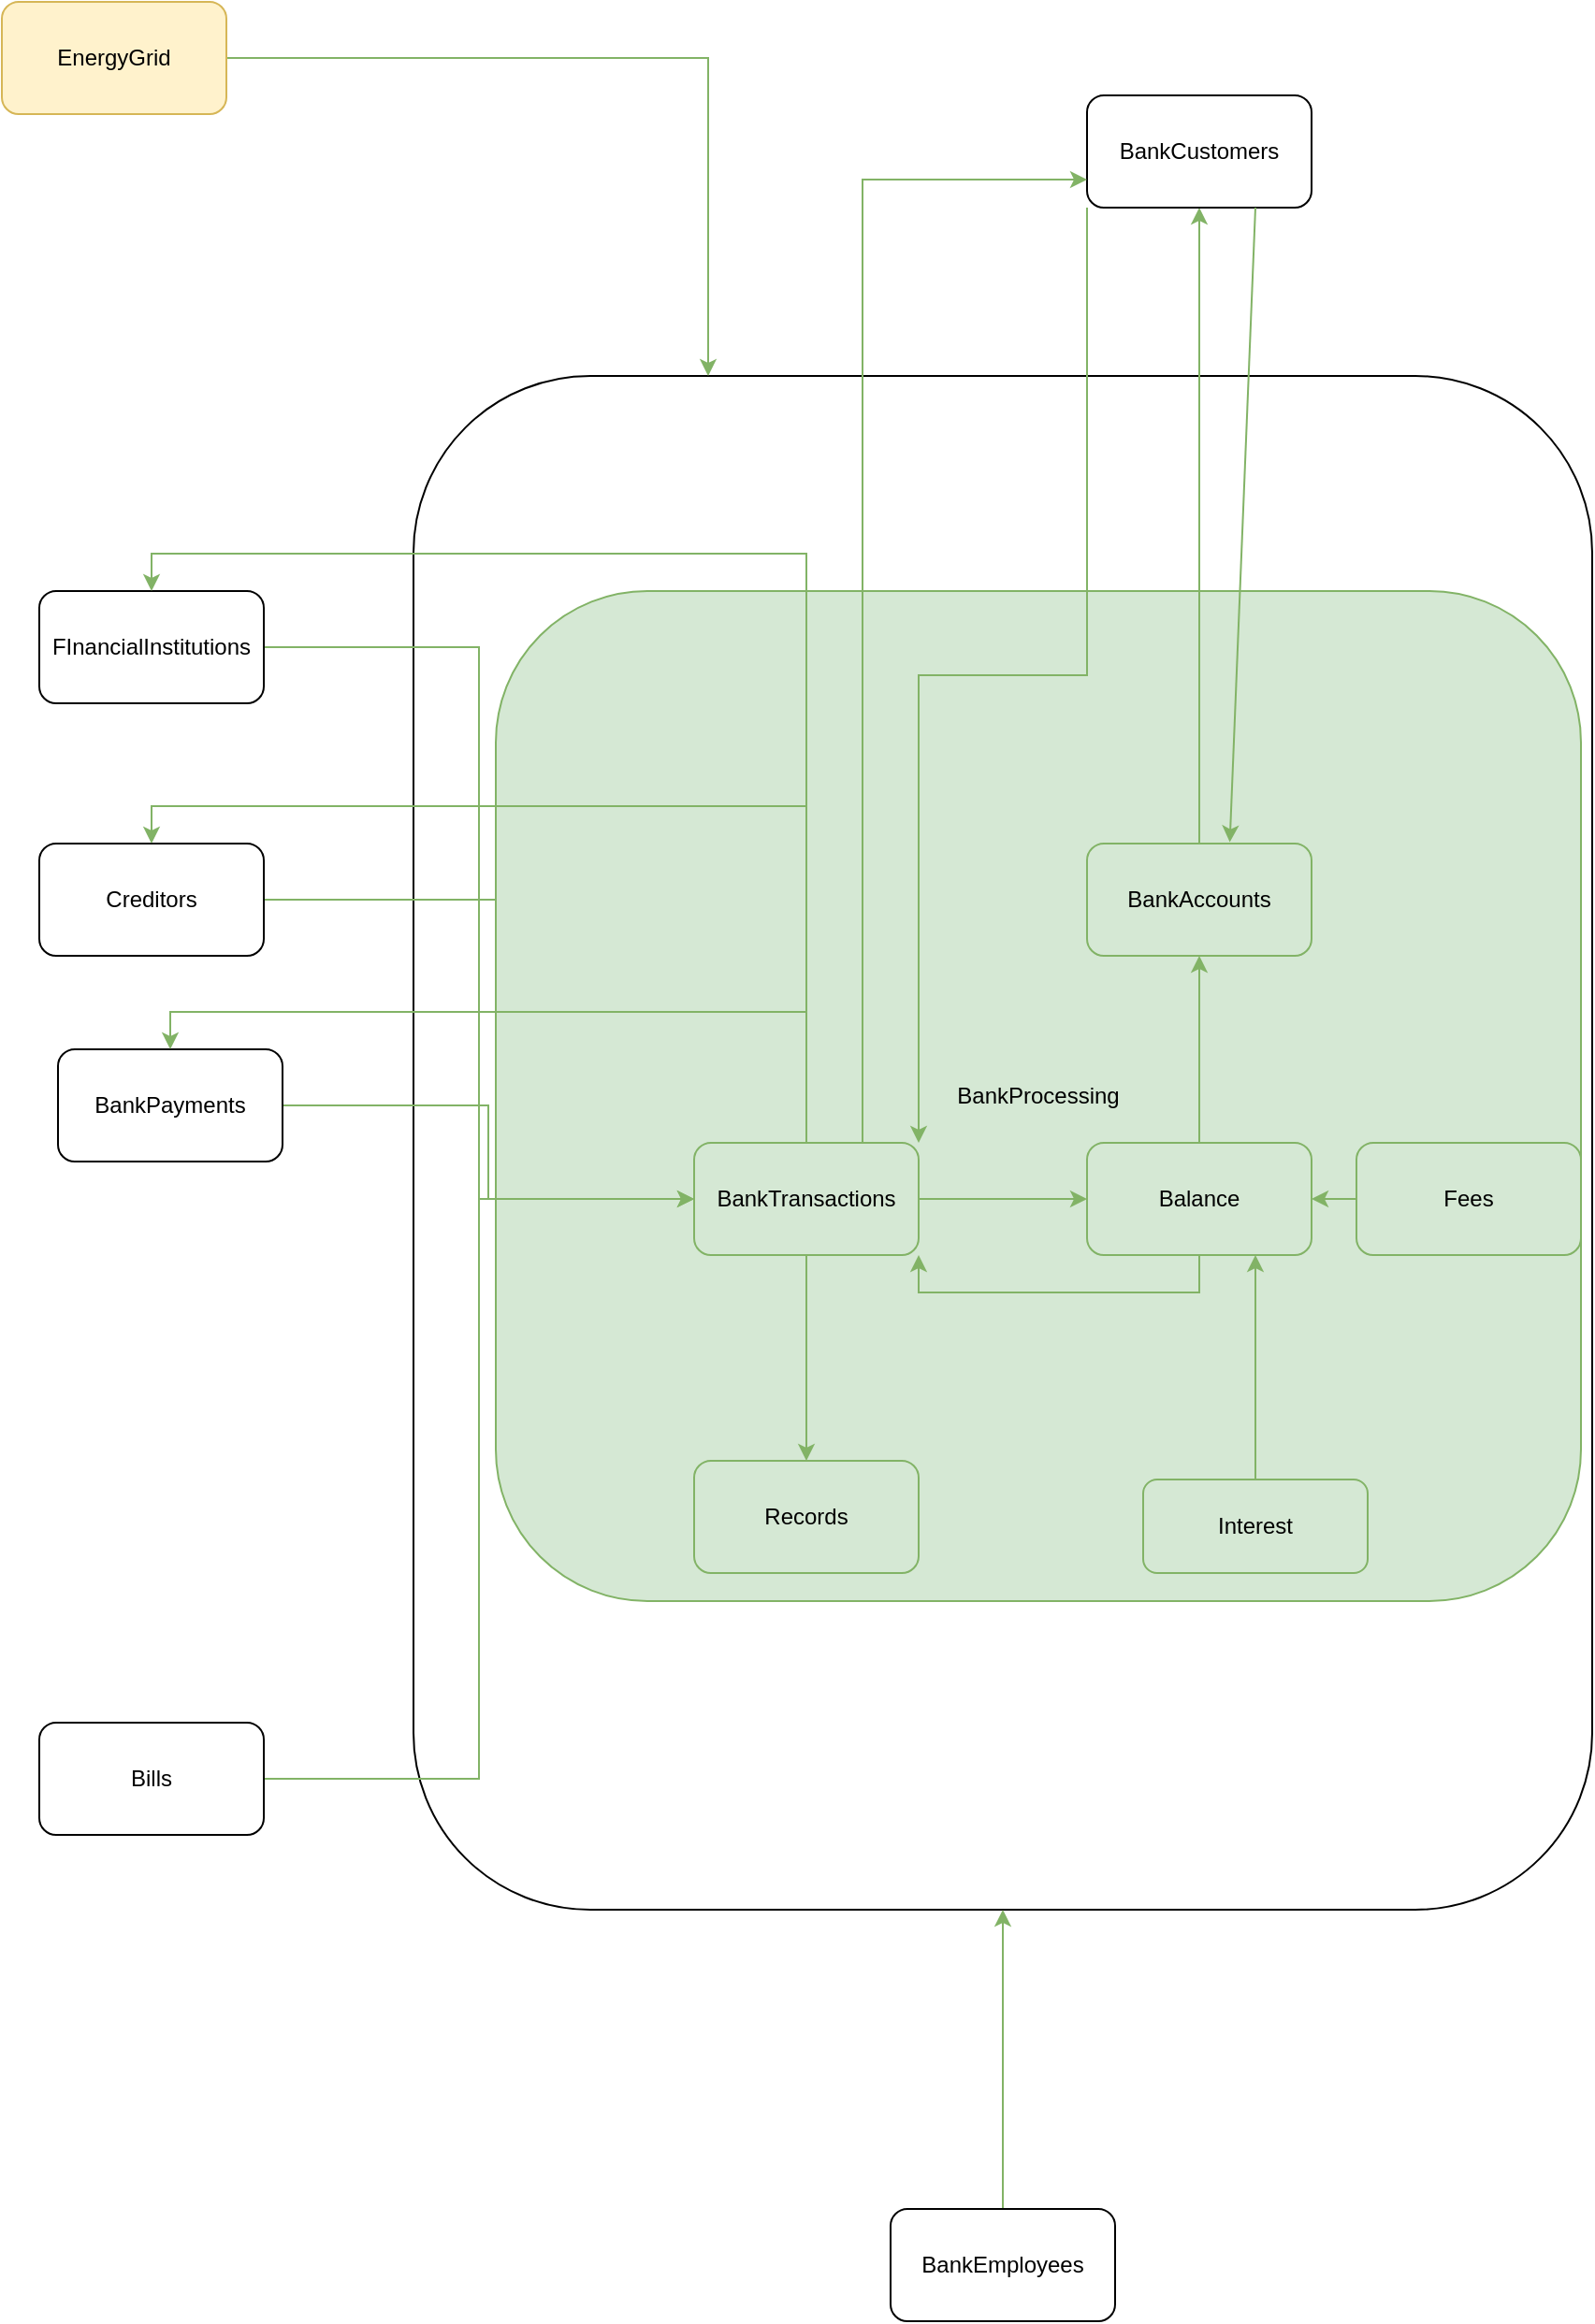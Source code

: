 <mxfile version="21.2.8" type="device">
  <diagram name="Page-1" id="ooNxPMyvKjt6BMF6Gc31">
    <mxGraphModel dx="1917" dy="2636" grid="1" gridSize="10" guides="1" tooltips="1" connect="1" arrows="1" fold="1" page="1" pageScale="1" pageWidth="827" pageHeight="1169" math="0" shadow="0">
      <root>
        <mxCell id="0" />
        <mxCell id="1" parent="0" />
        <mxCell id="XFF6hFFC8QsqOdEbk57y-1" value="" style="rounded=1;whiteSpace=wrap;html=1;" vertex="1" parent="1">
          <mxGeometry x="-90" y="-730" width="630" height="820" as="geometry" />
        </mxCell>
        <mxCell id="XFF6hFFC8QsqOdEbk57y-25" style="edgeStyle=orthogonalEdgeStyle;rounded=0;orthogonalLoop=1;jettySize=auto;html=1;entryX=0;entryY=0.5;entryDx=0;entryDy=0;fillColor=#d5e8d4;strokeColor=#82b366;" edge="1" parent="1" source="XFF6hFFC8QsqOdEbk57y-2" target="XFF6hFFC8QsqOdEbk57y-12">
          <mxGeometry relative="1" as="geometry" />
        </mxCell>
        <mxCell id="XFF6hFFC8QsqOdEbk57y-2" value="FInancialInstitutions" style="rounded=1;whiteSpace=wrap;html=1;" vertex="1" parent="1">
          <mxGeometry x="-290" y="-615" width="120" height="60" as="geometry" />
        </mxCell>
        <mxCell id="XFF6hFFC8QsqOdEbk57y-27" style="edgeStyle=orthogonalEdgeStyle;rounded=0;orthogonalLoop=1;jettySize=auto;html=1;exitX=1;exitY=0.5;exitDx=0;exitDy=0;fillColor=#d5e8d4;strokeColor=#82b366;" edge="1" parent="1" source="XFF6hFFC8QsqOdEbk57y-3">
          <mxGeometry relative="1" as="geometry">
            <mxPoint x="60.0" y="-290" as="targetPoint" />
          </mxGeometry>
        </mxCell>
        <mxCell id="XFF6hFFC8QsqOdEbk57y-46" value="BankProcessing" style="rounded=1;whiteSpace=wrap;html=1;fillColor=#d5e8d4;strokeColor=#82b366;" vertex="1" parent="1">
          <mxGeometry x="-46" y="-615" width="580" height="540" as="geometry" />
        </mxCell>
        <mxCell id="XFF6hFFC8QsqOdEbk57y-3" value="Creditors" style="rounded=1;whiteSpace=wrap;html=1;" vertex="1" parent="1">
          <mxGeometry x="-290" y="-480" width="120" height="60" as="geometry" />
        </mxCell>
        <mxCell id="XFF6hFFC8QsqOdEbk57y-16" style="edgeStyle=orthogonalEdgeStyle;rounded=0;orthogonalLoop=1;jettySize=auto;html=1;entryX=0.5;entryY=1;entryDx=0;entryDy=0;fillColor=#d5e8d4;strokeColor=#82b366;" edge="1" parent="1" source="XFF6hFFC8QsqOdEbk57y-4" target="XFF6hFFC8QsqOdEbk57y-1">
          <mxGeometry relative="1" as="geometry" />
        </mxCell>
        <mxCell id="XFF6hFFC8QsqOdEbk57y-4" value="BankEmployees" style="rounded=1;whiteSpace=wrap;html=1;" vertex="1" parent="1">
          <mxGeometry x="165" y="250" width="120" height="60" as="geometry" />
        </mxCell>
        <mxCell id="XFF6hFFC8QsqOdEbk57y-23" style="edgeStyle=orthogonalEdgeStyle;rounded=0;orthogonalLoop=1;jettySize=auto;html=1;exitX=0.5;exitY=0;exitDx=0;exitDy=0;entryX=0.5;entryY=1;entryDx=0;entryDy=0;fillColor=#d5e8d4;strokeColor=#82b366;" edge="1" parent="1" source="XFF6hFFC8QsqOdEbk57y-7" target="XFF6hFFC8QsqOdEbk57y-8">
          <mxGeometry relative="1" as="geometry" />
        </mxCell>
        <mxCell id="XFF6hFFC8QsqOdEbk57y-7" value="BankAccounts" style="rounded=1;whiteSpace=wrap;html=1;fillColor=#d5e8d4;strokeColor=#82b366;" vertex="1" parent="1">
          <mxGeometry x="270" y="-480" width="120" height="60" as="geometry" />
        </mxCell>
        <mxCell id="XFF6hFFC8QsqOdEbk57y-42" style="edgeStyle=orthogonalEdgeStyle;rounded=0;orthogonalLoop=1;jettySize=auto;html=1;exitX=0;exitY=1;exitDx=0;exitDy=0;entryX=1;entryY=0;entryDx=0;entryDy=0;fillColor=#d5e8d4;strokeColor=#82b366;" edge="1" parent="1" source="XFF6hFFC8QsqOdEbk57y-8" target="XFF6hFFC8QsqOdEbk57y-12">
          <mxGeometry relative="1" as="geometry" />
        </mxCell>
        <mxCell id="XFF6hFFC8QsqOdEbk57y-8" value="BankCustomers" style="rounded=1;whiteSpace=wrap;html=1;" vertex="1" parent="1">
          <mxGeometry x="270" y="-880" width="120" height="60" as="geometry" />
        </mxCell>
        <mxCell id="XFF6hFFC8QsqOdEbk57y-24" style="edgeStyle=orthogonalEdgeStyle;rounded=0;orthogonalLoop=1;jettySize=auto;html=1;entryX=0;entryY=0.5;entryDx=0;entryDy=0;fillColor=#d5e8d4;strokeColor=#82b366;" edge="1" parent="1" source="XFF6hFFC8QsqOdEbk57y-9" target="XFF6hFFC8QsqOdEbk57y-12">
          <mxGeometry relative="1" as="geometry" />
        </mxCell>
        <mxCell id="XFF6hFFC8QsqOdEbk57y-9" value="Bills" style="rounded=1;whiteSpace=wrap;html=1;" vertex="1" parent="1">
          <mxGeometry x="-290" y="-10" width="120" height="60" as="geometry" />
        </mxCell>
        <mxCell id="XFF6hFFC8QsqOdEbk57y-26" style="edgeStyle=orthogonalEdgeStyle;rounded=0;orthogonalLoop=1;jettySize=auto;html=1;exitX=1;exitY=0.5;exitDx=0;exitDy=0;entryX=0;entryY=0.5;entryDx=0;entryDy=0;fillColor=#d5e8d4;strokeColor=#82b366;" edge="1" parent="1" source="XFF6hFFC8QsqOdEbk57y-10" target="XFF6hFFC8QsqOdEbk57y-12">
          <mxGeometry relative="1" as="geometry">
            <mxPoint x="60.0" y="-290" as="targetPoint" />
            <Array as="points">
              <mxPoint x="-50" y="-340" />
              <mxPoint x="-50" y="-290" />
            </Array>
          </mxGeometry>
        </mxCell>
        <mxCell id="XFF6hFFC8QsqOdEbk57y-10" value="BankPayments" style="rounded=1;whiteSpace=wrap;html=1;" vertex="1" parent="1">
          <mxGeometry x="-280" y="-370" width="120" height="60" as="geometry" />
        </mxCell>
        <mxCell id="XFF6hFFC8QsqOdEbk57y-20" style="edgeStyle=orthogonalEdgeStyle;rounded=0;orthogonalLoop=1;jettySize=auto;html=1;entryX=0.5;entryY=1;entryDx=0;entryDy=0;fillColor=#d5e8d4;strokeColor=#82b366;" edge="1" parent="1" source="XFF6hFFC8QsqOdEbk57y-11" target="XFF6hFFC8QsqOdEbk57y-7">
          <mxGeometry relative="1" as="geometry" />
        </mxCell>
        <mxCell id="XFF6hFFC8QsqOdEbk57y-22" style="edgeStyle=orthogonalEdgeStyle;rounded=0;orthogonalLoop=1;jettySize=auto;html=1;exitX=0.5;exitY=1;exitDx=0;exitDy=0;entryX=1;entryY=1;entryDx=0;entryDy=0;fillColor=#d5e8d4;strokeColor=#82b366;" edge="1" parent="1" source="XFF6hFFC8QsqOdEbk57y-11" target="XFF6hFFC8QsqOdEbk57y-12">
          <mxGeometry relative="1" as="geometry" />
        </mxCell>
        <mxCell id="XFF6hFFC8QsqOdEbk57y-11" value="Balance" style="rounded=1;whiteSpace=wrap;html=1;fillColor=#d5e8d4;strokeColor=#82b366;" vertex="1" parent="1">
          <mxGeometry x="270" y="-320" width="120" height="60" as="geometry" />
        </mxCell>
        <mxCell id="XFF6hFFC8QsqOdEbk57y-15" style="edgeStyle=orthogonalEdgeStyle;rounded=0;orthogonalLoop=1;jettySize=auto;html=1;fillColor=#d5e8d4;strokeColor=#82b366;" edge="1" parent="1" source="XFF6hFFC8QsqOdEbk57y-12" target="XFF6hFFC8QsqOdEbk57y-13">
          <mxGeometry relative="1" as="geometry" />
        </mxCell>
        <mxCell id="XFF6hFFC8QsqOdEbk57y-17" style="edgeStyle=orthogonalEdgeStyle;rounded=0;orthogonalLoop=1;jettySize=auto;html=1;exitX=1;exitY=0.5;exitDx=0;exitDy=0;entryX=0;entryY=0.5;entryDx=0;entryDy=0;fillColor=#d5e8d4;strokeColor=#82b366;" edge="1" parent="1" source="XFF6hFFC8QsqOdEbk57y-12" target="XFF6hFFC8QsqOdEbk57y-11">
          <mxGeometry relative="1" as="geometry" />
        </mxCell>
        <mxCell id="XFF6hFFC8QsqOdEbk57y-32" style="edgeStyle=orthogonalEdgeStyle;rounded=0;orthogonalLoop=1;jettySize=auto;html=1;entryX=0.5;entryY=0;entryDx=0;entryDy=0;fillColor=#d5e8d4;strokeColor=#82b366;" edge="1" parent="1" source="XFF6hFFC8QsqOdEbk57y-12" target="XFF6hFFC8QsqOdEbk57y-2">
          <mxGeometry relative="1" as="geometry">
            <Array as="points">
              <mxPoint x="120" y="-635" />
              <mxPoint x="-230" y="-635" />
            </Array>
          </mxGeometry>
        </mxCell>
        <mxCell id="XFF6hFFC8QsqOdEbk57y-33" style="edgeStyle=orthogonalEdgeStyle;rounded=0;orthogonalLoop=1;jettySize=auto;html=1;exitX=0.5;exitY=0;exitDx=0;exitDy=0;entryX=0.5;entryY=0;entryDx=0;entryDy=0;fillColor=#d5e8d4;strokeColor=#82b366;" edge="1" parent="1" source="XFF6hFFC8QsqOdEbk57y-12" target="XFF6hFFC8QsqOdEbk57y-3">
          <mxGeometry relative="1" as="geometry" />
        </mxCell>
        <mxCell id="XFF6hFFC8QsqOdEbk57y-35" style="edgeStyle=orthogonalEdgeStyle;rounded=0;orthogonalLoop=1;jettySize=auto;html=1;exitX=0.5;exitY=0;exitDx=0;exitDy=0;entryX=0.5;entryY=0;entryDx=0;entryDy=0;fillColor=#d5e8d4;strokeColor=#82b366;" edge="1" parent="1" source="XFF6hFFC8QsqOdEbk57y-12" target="XFF6hFFC8QsqOdEbk57y-10">
          <mxGeometry relative="1" as="geometry" />
        </mxCell>
        <mxCell id="XFF6hFFC8QsqOdEbk57y-43" style="edgeStyle=orthogonalEdgeStyle;rounded=0;orthogonalLoop=1;jettySize=auto;html=1;exitX=0.75;exitY=0;exitDx=0;exitDy=0;entryX=0;entryY=0.75;entryDx=0;entryDy=0;fillColor=#d5e8d4;strokeColor=#82b366;" edge="1" parent="1" source="XFF6hFFC8QsqOdEbk57y-12" target="XFF6hFFC8QsqOdEbk57y-8">
          <mxGeometry relative="1" as="geometry" />
        </mxCell>
        <mxCell id="XFF6hFFC8QsqOdEbk57y-12" value="BankTransactions" style="rounded=1;whiteSpace=wrap;html=1;fillColor=#d5e8d4;strokeColor=#82b366;" vertex="1" parent="1">
          <mxGeometry x="60" y="-320" width="120" height="60" as="geometry" />
        </mxCell>
        <mxCell id="XFF6hFFC8QsqOdEbk57y-13" value="Records" style="rounded=1;whiteSpace=wrap;html=1;fillColor=#d5e8d4;strokeColor=#82b366;" vertex="1" parent="1">
          <mxGeometry x="60" y="-150" width="120" height="60" as="geometry" />
        </mxCell>
        <mxCell id="XFF6hFFC8QsqOdEbk57y-36" value="" style="endArrow=classic;html=1;rounded=0;entryX=0.636;entryY=-0.012;entryDx=0;entryDy=0;entryPerimeter=0;exitX=0.75;exitY=1;exitDx=0;exitDy=0;fillColor=#d5e8d4;strokeColor=#82b366;" edge="1" parent="1" source="XFF6hFFC8QsqOdEbk57y-8" target="XFF6hFFC8QsqOdEbk57y-7">
          <mxGeometry width="50" height="50" relative="1" as="geometry">
            <mxPoint x="130" y="-330" as="sourcePoint" />
            <mxPoint x="180" y="-380" as="targetPoint" />
          </mxGeometry>
        </mxCell>
        <mxCell id="XFF6hFFC8QsqOdEbk57y-40" style="edgeStyle=orthogonalEdgeStyle;rounded=0;orthogonalLoop=1;jettySize=auto;html=1;exitX=0.5;exitY=0;exitDx=0;exitDy=0;entryX=0.75;entryY=1;entryDx=0;entryDy=0;fillColor=#d5e8d4;strokeColor=#82b366;" edge="1" parent="1" source="XFF6hFFC8QsqOdEbk57y-37" target="XFF6hFFC8QsqOdEbk57y-11">
          <mxGeometry relative="1" as="geometry" />
        </mxCell>
        <mxCell id="XFF6hFFC8QsqOdEbk57y-37" value="Interest" style="rounded=1;whiteSpace=wrap;html=1;fillColor=#d5e8d4;strokeColor=#82b366;" vertex="1" parent="1">
          <mxGeometry x="300" y="-140" width="120" height="50" as="geometry" />
        </mxCell>
        <mxCell id="XFF6hFFC8QsqOdEbk57y-38" value="Fees" style="rounded=1;whiteSpace=wrap;html=1;fillColor=#d5e8d4;strokeColor=#82b366;" vertex="1" parent="1">
          <mxGeometry x="414" y="-320" width="120" height="60" as="geometry" />
        </mxCell>
        <mxCell id="XFF6hFFC8QsqOdEbk57y-39" value="" style="endArrow=classic;html=1;rounded=0;entryX=1;entryY=0.5;entryDx=0;entryDy=0;exitX=0;exitY=0.5;exitDx=0;exitDy=0;fillColor=#d5e8d4;strokeColor=#82b366;" edge="1" parent="1" source="XFF6hFFC8QsqOdEbk57y-38" target="XFF6hFFC8QsqOdEbk57y-11">
          <mxGeometry width="50" height="50" relative="1" as="geometry">
            <mxPoint x="130" y="-330" as="sourcePoint" />
            <mxPoint x="180" y="-380" as="targetPoint" />
          </mxGeometry>
        </mxCell>
        <mxCell id="XFF6hFFC8QsqOdEbk57y-45" style="edgeStyle=orthogonalEdgeStyle;rounded=0;orthogonalLoop=1;jettySize=auto;html=1;entryX=0.25;entryY=0;entryDx=0;entryDy=0;fillColor=#d5e8d4;strokeColor=#82b366;" edge="1" parent="1" source="XFF6hFFC8QsqOdEbk57y-44" target="XFF6hFFC8QsqOdEbk57y-1">
          <mxGeometry relative="1" as="geometry" />
        </mxCell>
        <mxCell id="XFF6hFFC8QsqOdEbk57y-44" value="EnergyGrid" style="rounded=1;whiteSpace=wrap;html=1;fillColor=#fff2cc;strokeColor=#d6b656;" vertex="1" parent="1">
          <mxGeometry x="-310" y="-930" width="120" height="60" as="geometry" />
        </mxCell>
      </root>
    </mxGraphModel>
  </diagram>
</mxfile>
